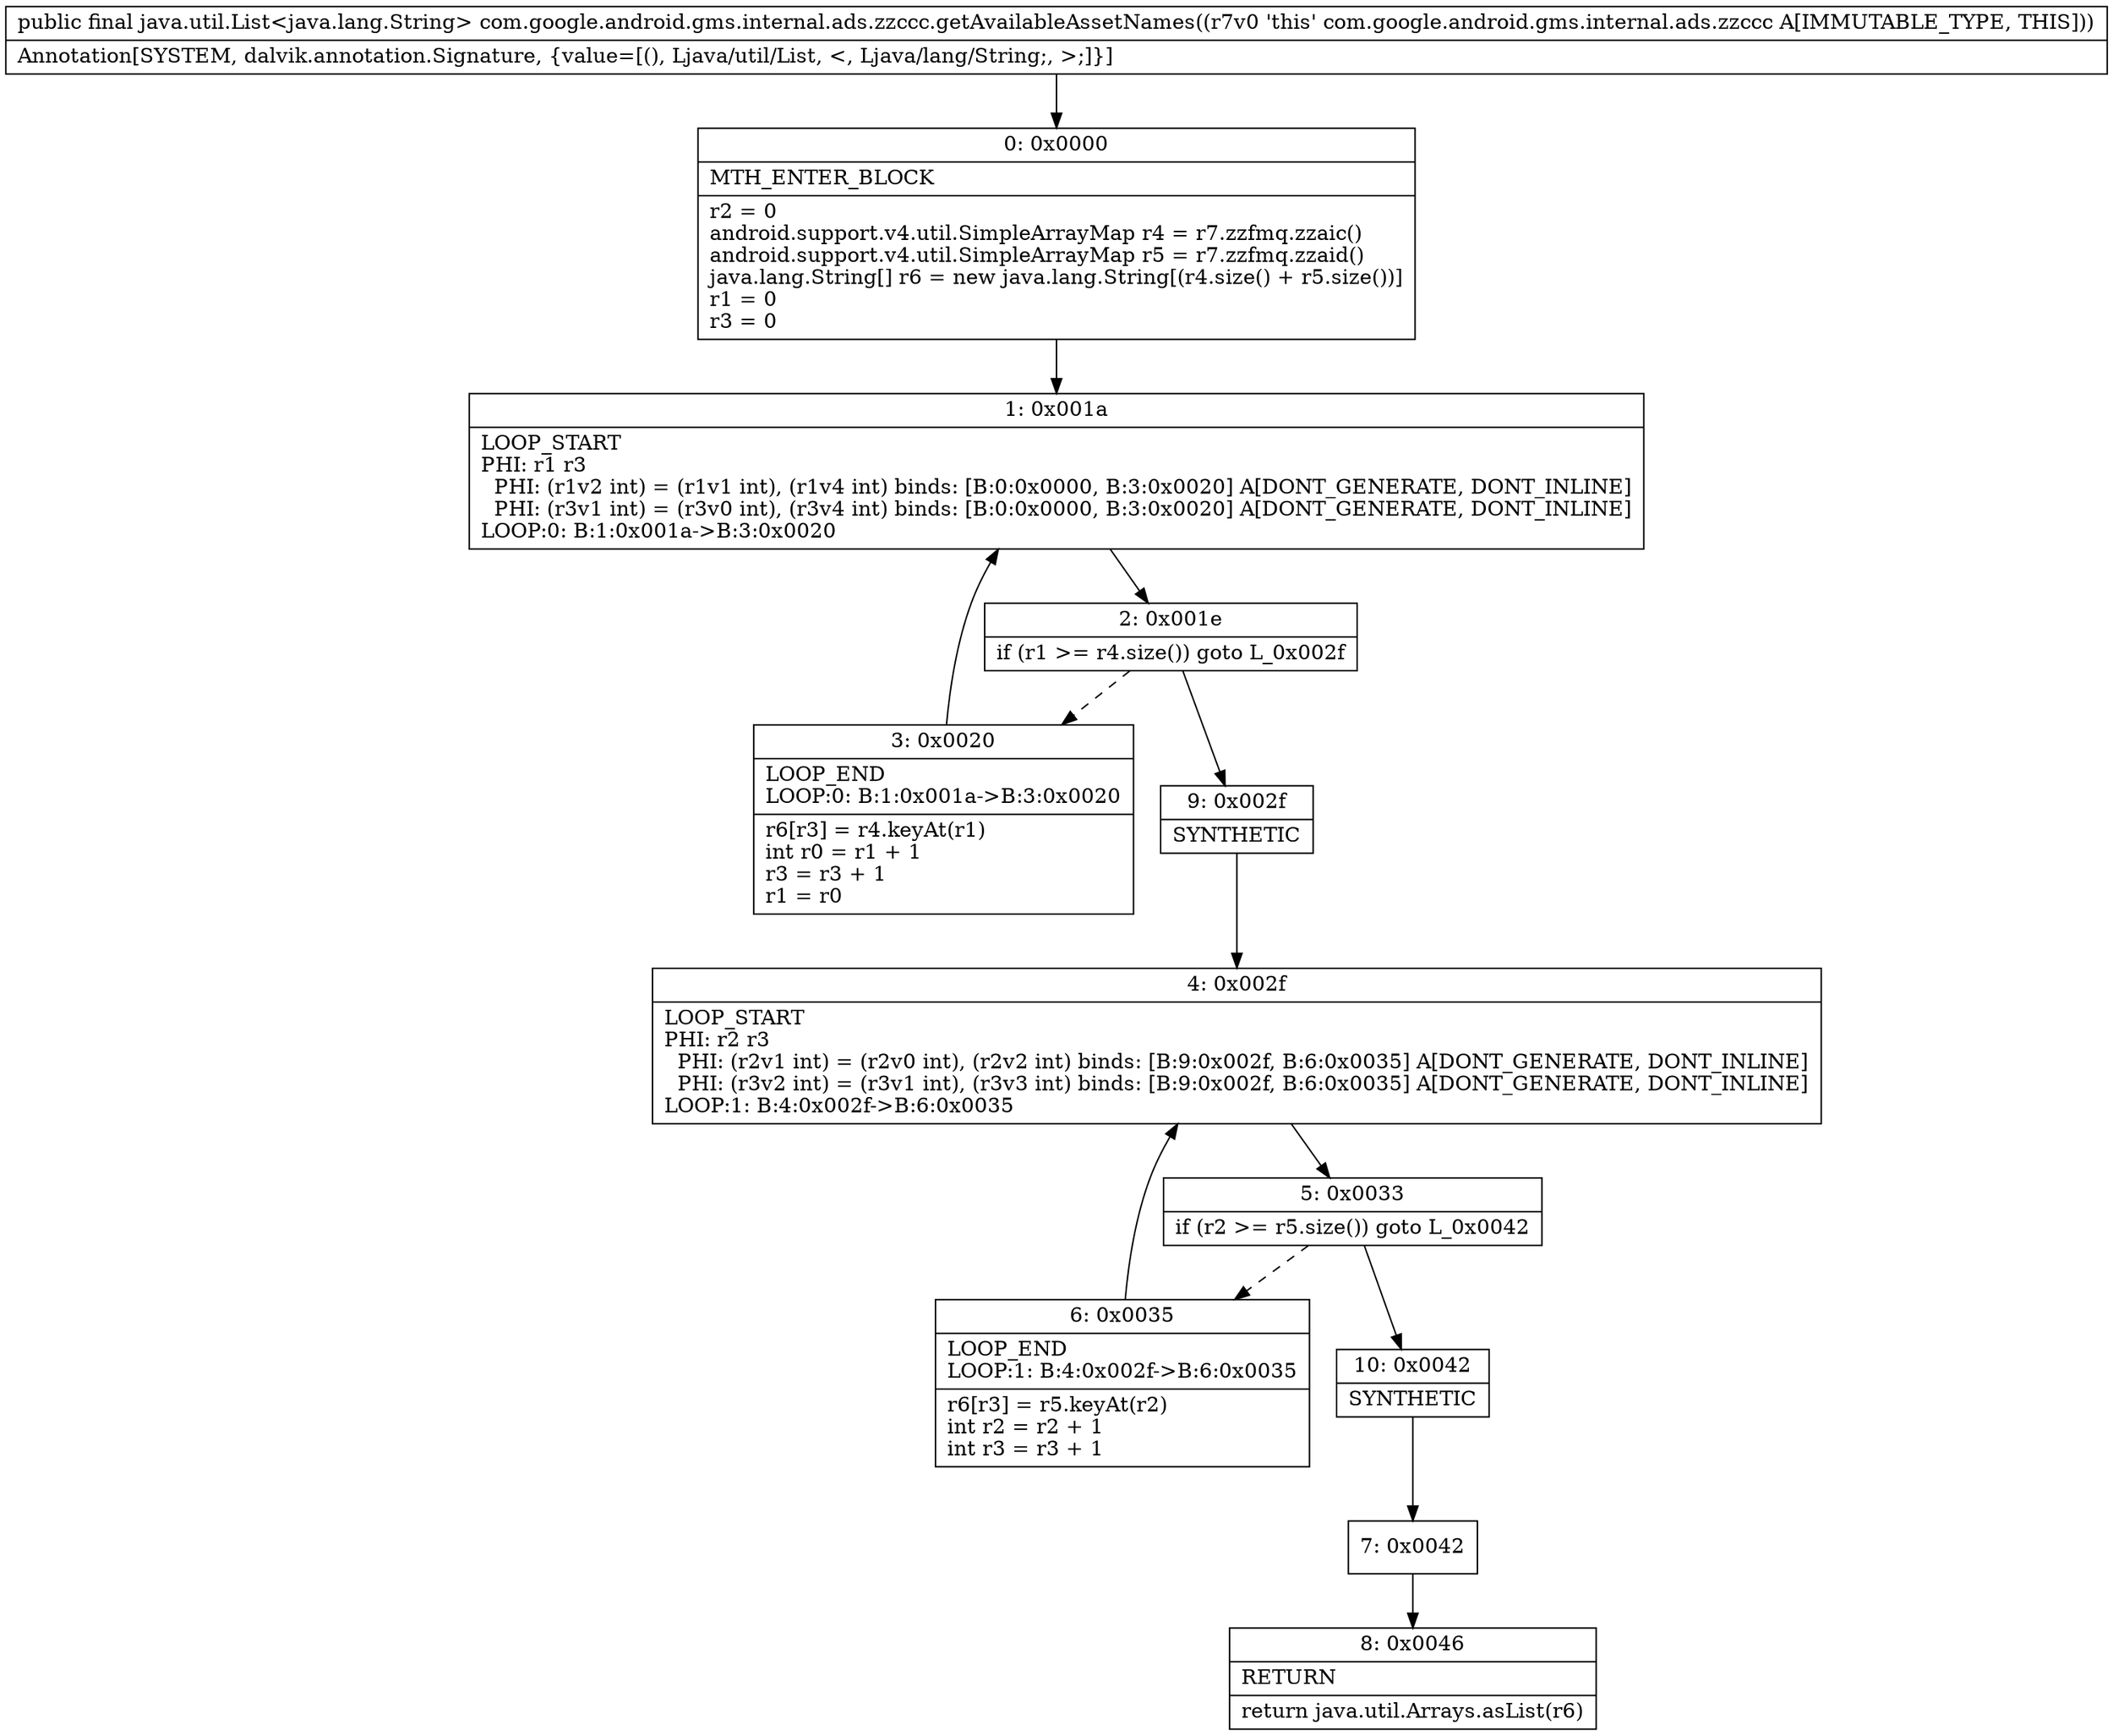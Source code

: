digraph "CFG forcom.google.android.gms.internal.ads.zzccc.getAvailableAssetNames()Ljava\/util\/List;" {
Node_0 [shape=record,label="{0\:\ 0x0000|MTH_ENTER_BLOCK\l|r2 = 0\landroid.support.v4.util.SimpleArrayMap r4 = r7.zzfmq.zzaic()\landroid.support.v4.util.SimpleArrayMap r5 = r7.zzfmq.zzaid()\ljava.lang.String[] r6 = new java.lang.String[(r4.size() + r5.size())]\lr1 = 0\lr3 = 0\l}"];
Node_1 [shape=record,label="{1\:\ 0x001a|LOOP_START\lPHI: r1 r3 \l  PHI: (r1v2 int) = (r1v1 int), (r1v4 int) binds: [B:0:0x0000, B:3:0x0020] A[DONT_GENERATE, DONT_INLINE]\l  PHI: (r3v1 int) = (r3v0 int), (r3v4 int) binds: [B:0:0x0000, B:3:0x0020] A[DONT_GENERATE, DONT_INLINE]\lLOOP:0: B:1:0x001a\-\>B:3:0x0020\l}"];
Node_2 [shape=record,label="{2\:\ 0x001e|if (r1 \>= r4.size()) goto L_0x002f\l}"];
Node_3 [shape=record,label="{3\:\ 0x0020|LOOP_END\lLOOP:0: B:1:0x001a\-\>B:3:0x0020\l|r6[r3] = r4.keyAt(r1)\lint r0 = r1 + 1\lr3 = r3 + 1\lr1 = r0\l}"];
Node_4 [shape=record,label="{4\:\ 0x002f|LOOP_START\lPHI: r2 r3 \l  PHI: (r2v1 int) = (r2v0 int), (r2v2 int) binds: [B:9:0x002f, B:6:0x0035] A[DONT_GENERATE, DONT_INLINE]\l  PHI: (r3v2 int) = (r3v1 int), (r3v3 int) binds: [B:9:0x002f, B:6:0x0035] A[DONT_GENERATE, DONT_INLINE]\lLOOP:1: B:4:0x002f\-\>B:6:0x0035\l}"];
Node_5 [shape=record,label="{5\:\ 0x0033|if (r2 \>= r5.size()) goto L_0x0042\l}"];
Node_6 [shape=record,label="{6\:\ 0x0035|LOOP_END\lLOOP:1: B:4:0x002f\-\>B:6:0x0035\l|r6[r3] = r5.keyAt(r2)\lint r2 = r2 + 1\lint r3 = r3 + 1\l}"];
Node_7 [shape=record,label="{7\:\ 0x0042}"];
Node_8 [shape=record,label="{8\:\ 0x0046|RETURN\l|return java.util.Arrays.asList(r6)\l}"];
Node_9 [shape=record,label="{9\:\ 0x002f|SYNTHETIC\l}"];
Node_10 [shape=record,label="{10\:\ 0x0042|SYNTHETIC\l}"];
MethodNode[shape=record,label="{public final java.util.List\<java.lang.String\> com.google.android.gms.internal.ads.zzccc.getAvailableAssetNames((r7v0 'this' com.google.android.gms.internal.ads.zzccc A[IMMUTABLE_TYPE, THIS]))  | Annotation[SYSTEM, dalvik.annotation.Signature, \{value=[(), Ljava\/util\/List, \<, Ljava\/lang\/String;, \>;]\}]\l}"];
MethodNode -> Node_0;
Node_0 -> Node_1;
Node_1 -> Node_2;
Node_2 -> Node_3[style=dashed];
Node_2 -> Node_9;
Node_3 -> Node_1;
Node_4 -> Node_5;
Node_5 -> Node_6[style=dashed];
Node_5 -> Node_10;
Node_6 -> Node_4;
Node_7 -> Node_8;
Node_9 -> Node_4;
Node_10 -> Node_7;
}

